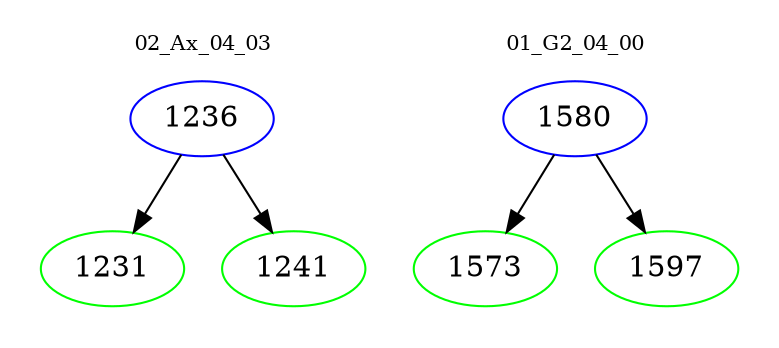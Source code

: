 digraph{
subgraph cluster_0 {
color = white
label = "02_Ax_04_03";
fontsize=10;
T0_1236 [label="1236", color="blue"]
T0_1236 -> T0_1231 [color="black"]
T0_1231 [label="1231", color="green"]
T0_1236 -> T0_1241 [color="black"]
T0_1241 [label="1241", color="green"]
}
subgraph cluster_1 {
color = white
label = "01_G2_04_00";
fontsize=10;
T1_1580 [label="1580", color="blue"]
T1_1580 -> T1_1573 [color="black"]
T1_1573 [label="1573", color="green"]
T1_1580 -> T1_1597 [color="black"]
T1_1597 [label="1597", color="green"]
}
}
